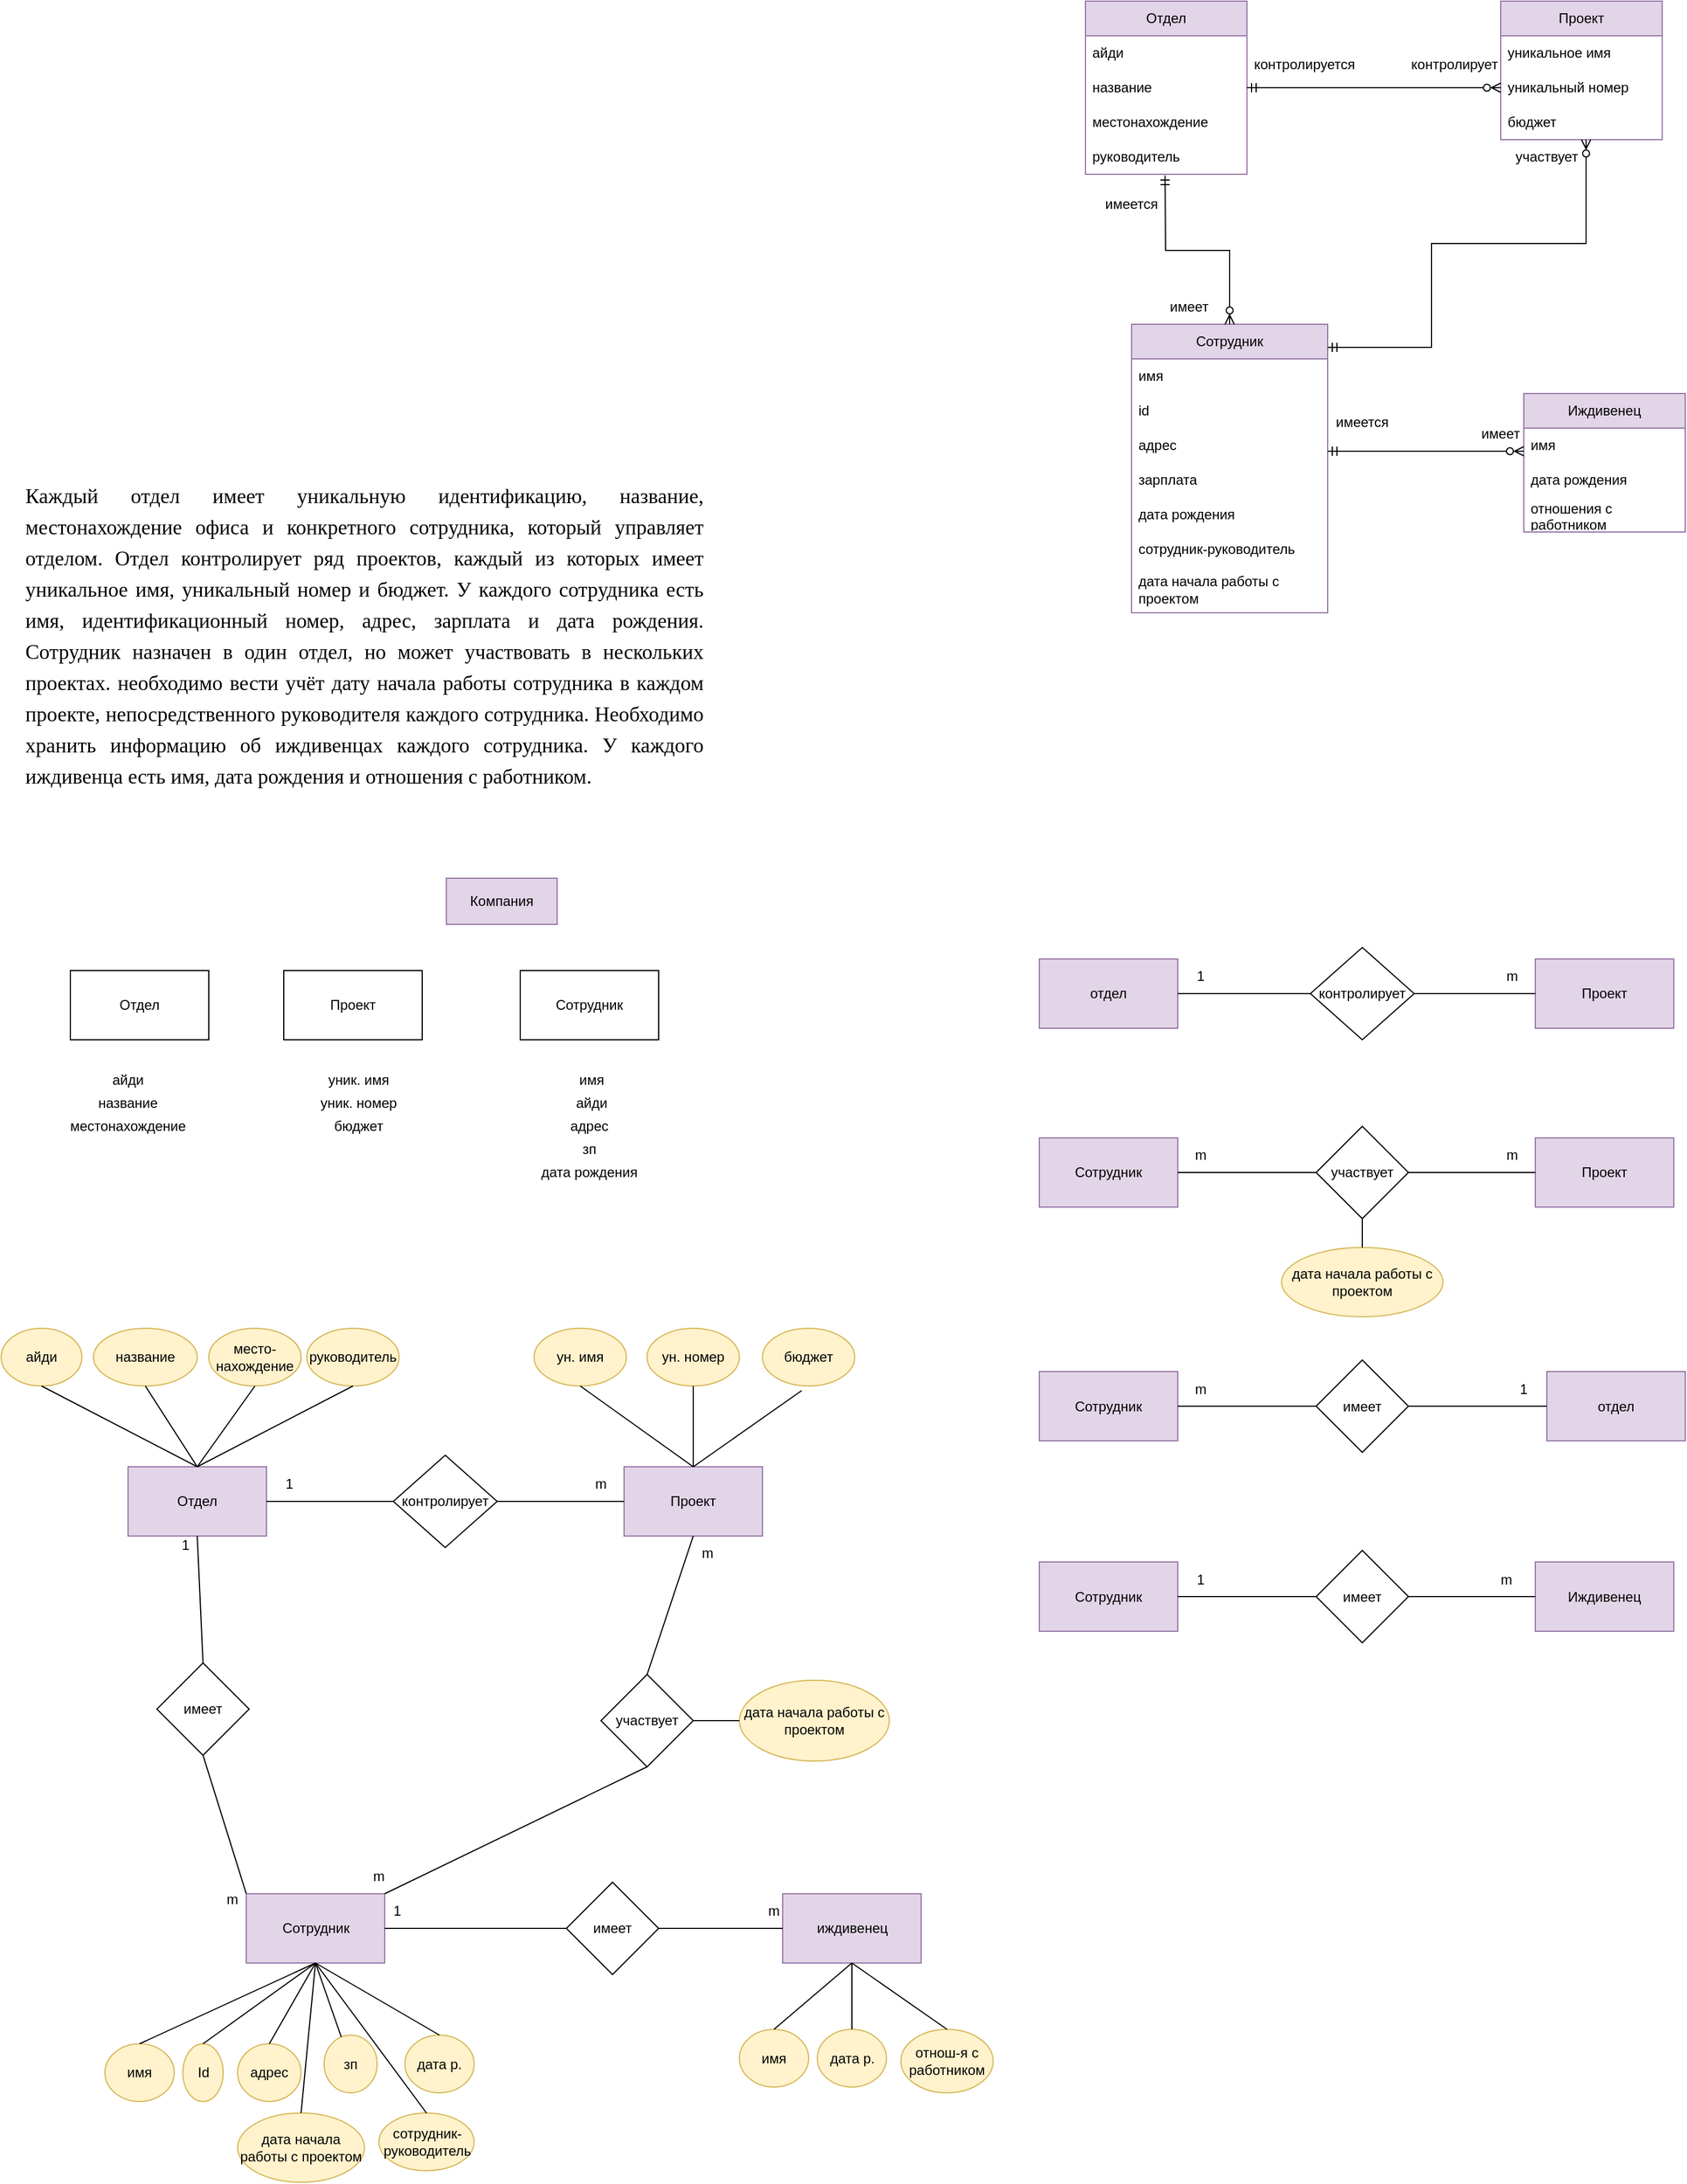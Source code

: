 <mxfile version="21.3.3" type="device">
  <diagram name="Страница 1" id="Y9AJWBZtpGtBQ1izn-uu">
    <mxGraphModel dx="1984" dy="1856" grid="1" gridSize="10" guides="1" tooltips="1" connect="1" arrows="1" fold="1" page="1" pageScale="1" pageWidth="827" pageHeight="1169" math="0" shadow="0">
      <root>
        <mxCell id="0" />
        <mxCell id="1" parent="0" />
        <mxCell id="OeJ3Y5abxEYUj80r9ZkN-1" value="Компания" style="text;html=1;strokeColor=#9673a6;fillColor=#e1d5e7;align=center;verticalAlign=middle;whiteSpace=wrap;rounded=0;" parent="1" vertex="1">
          <mxGeometry x="366" width="96" height="40" as="geometry" />
        </mxCell>
        <mxCell id="OeJ3Y5abxEYUj80r9ZkN-3" value="Отдел" style="rounded=0;whiteSpace=wrap;html=1;" parent="1" vertex="1">
          <mxGeometry x="40" y="80" width="120" height="60" as="geometry" />
        </mxCell>
        <mxCell id="OeJ3Y5abxEYUj80r9ZkN-4" value="Проект" style="rounded=0;whiteSpace=wrap;html=1;" parent="1" vertex="1">
          <mxGeometry x="225" y="80" width="120" height="60" as="geometry" />
        </mxCell>
        <mxCell id="OeJ3Y5abxEYUj80r9ZkN-5" value="Сотрудник" style="rounded=0;whiteSpace=wrap;html=1;" parent="1" vertex="1">
          <mxGeometry x="430" y="80" width="120" height="60" as="geometry" />
        </mxCell>
        <mxCell id="OeJ3Y5abxEYUj80r9ZkN-6" value="айди" style="text;html=1;strokeColor=none;fillColor=none;align=center;verticalAlign=middle;whiteSpace=wrap;rounded=0;" parent="1" vertex="1">
          <mxGeometry x="60" y="160" width="60" height="30" as="geometry" />
        </mxCell>
        <mxCell id="OeJ3Y5abxEYUj80r9ZkN-8" value="название" style="text;html=1;strokeColor=none;fillColor=none;align=center;verticalAlign=middle;whiteSpace=wrap;rounded=0;" parent="1" vertex="1">
          <mxGeometry x="60" y="180" width="60" height="30" as="geometry" />
        </mxCell>
        <mxCell id="OeJ3Y5abxEYUj80r9ZkN-9" value="местонахождение" style="text;html=1;strokeColor=none;fillColor=none;align=center;verticalAlign=middle;whiteSpace=wrap;rounded=0;" parent="1" vertex="1">
          <mxGeometry x="60" y="200" width="60" height="30" as="geometry" />
        </mxCell>
        <mxCell id="OeJ3Y5abxEYUj80r9ZkN-10" value="уник. имя" style="text;html=1;strokeColor=none;fillColor=none;align=center;verticalAlign=middle;whiteSpace=wrap;rounded=0;" parent="1" vertex="1">
          <mxGeometry x="260" y="160" width="60" height="30" as="geometry" />
        </mxCell>
        <mxCell id="OeJ3Y5abxEYUj80r9ZkN-11" value="уник. номер" style="text;html=1;strokeColor=none;fillColor=none;align=center;verticalAlign=middle;whiteSpace=wrap;rounded=0;" parent="1" vertex="1">
          <mxGeometry x="250" y="180" width="80" height="30" as="geometry" />
        </mxCell>
        <mxCell id="OeJ3Y5abxEYUj80r9ZkN-12" value="бюджет" style="text;html=1;strokeColor=none;fillColor=none;align=center;verticalAlign=middle;whiteSpace=wrap;rounded=0;" parent="1" vertex="1">
          <mxGeometry x="260" y="200" width="60" height="30" as="geometry" />
        </mxCell>
        <mxCell id="OeJ3Y5abxEYUj80r9ZkN-13" value="имя" style="text;html=1;strokeColor=none;fillColor=none;align=center;verticalAlign=middle;whiteSpace=wrap;rounded=0;" parent="1" vertex="1">
          <mxGeometry x="462" y="160" width="60" height="30" as="geometry" />
        </mxCell>
        <mxCell id="OeJ3Y5abxEYUj80r9ZkN-14" value="айди" style="text;html=1;strokeColor=none;fillColor=none;align=center;verticalAlign=middle;whiteSpace=wrap;rounded=0;" parent="1" vertex="1">
          <mxGeometry x="462" y="180" width="60" height="30" as="geometry" />
        </mxCell>
        <mxCell id="OeJ3Y5abxEYUj80r9ZkN-15" value="адрес" style="text;html=1;strokeColor=none;fillColor=none;align=center;verticalAlign=middle;whiteSpace=wrap;rounded=0;" parent="1" vertex="1">
          <mxGeometry x="460" y="200" width="60" height="30" as="geometry" />
        </mxCell>
        <mxCell id="OeJ3Y5abxEYUj80r9ZkN-16" value="зп" style="text;html=1;strokeColor=none;fillColor=none;align=center;verticalAlign=middle;whiteSpace=wrap;rounded=0;" parent="1" vertex="1">
          <mxGeometry x="460" y="220" width="60" height="30" as="geometry" />
        </mxCell>
        <mxCell id="OeJ3Y5abxEYUj80r9ZkN-17" value="дата рождения" style="text;html=1;strokeColor=none;fillColor=none;align=center;verticalAlign=middle;whiteSpace=wrap;rounded=0;" parent="1" vertex="1">
          <mxGeometry x="440" y="240" width="100" height="30" as="geometry" />
        </mxCell>
        <mxCell id="OeJ3Y5abxEYUj80r9ZkN-18" style="edgeStyle=orthogonalEdgeStyle;rounded=0;orthogonalLoop=1;jettySize=auto;html=1;exitX=0.5;exitY=1;exitDx=0;exitDy=0;" parent="1" source="OeJ3Y5abxEYUj80r9ZkN-14" target="OeJ3Y5abxEYUj80r9ZkN-14" edge="1">
          <mxGeometry relative="1" as="geometry" />
        </mxCell>
        <mxCell id="OeJ3Y5abxEYUj80r9ZkN-21" value="Отдел" style="rounded=0;whiteSpace=wrap;html=1;fillColor=#e1d5e7;strokeColor=#9673a6;" parent="1" vertex="1">
          <mxGeometry x="90" y="510" width="120" height="60" as="geometry" />
        </mxCell>
        <mxCell id="OeJ3Y5abxEYUj80r9ZkN-22" value="Проект" style="rounded=0;whiteSpace=wrap;html=1;fillColor=#e1d5e7;strokeColor=#9673a6;" parent="1" vertex="1">
          <mxGeometry x="520" y="510" width="120" height="60" as="geometry" />
        </mxCell>
        <mxCell id="OeJ3Y5abxEYUj80r9ZkN-23" value="Сотрудник" style="rounded=0;whiteSpace=wrap;html=1;fillColor=#e1d5e7;strokeColor=#9673a6;" parent="1" vertex="1">
          <mxGeometry x="192.5" y="880" width="120" height="60" as="geometry" />
        </mxCell>
        <mxCell id="OeJ3Y5abxEYUj80r9ZkN-24" value="айди" style="ellipse;whiteSpace=wrap;html=1;fillColor=#fff2cc;strokeColor=#d6b656;" parent="1" vertex="1">
          <mxGeometry x="-20" y="390" width="70" height="50" as="geometry" />
        </mxCell>
        <mxCell id="OeJ3Y5abxEYUj80r9ZkN-25" value="" style="endArrow=none;html=1;rounded=0;entryX=0.5;entryY=1;entryDx=0;entryDy=0;exitX=0.5;exitY=0;exitDx=0;exitDy=0;" parent="1" source="OeJ3Y5abxEYUj80r9ZkN-21" target="OeJ3Y5abxEYUj80r9ZkN-24" edge="1">
          <mxGeometry width="50" height="50" relative="1" as="geometry">
            <mxPoint x="100" y="490" as="sourcePoint" />
            <mxPoint x="60" y="440" as="targetPoint" />
            <Array as="points" />
          </mxGeometry>
        </mxCell>
        <mxCell id="OeJ3Y5abxEYUj80r9ZkN-26" value="название" style="ellipse;whiteSpace=wrap;html=1;fillColor=#fff2cc;strokeColor=#d6b656;" parent="1" vertex="1">
          <mxGeometry x="60" y="390" width="90" height="50" as="geometry" />
        </mxCell>
        <mxCell id="OeJ3Y5abxEYUj80r9ZkN-28" value="" style="endArrow=none;html=1;rounded=0;entryX=0.5;entryY=1;entryDx=0;entryDy=0;exitX=0.5;exitY=0;exitDx=0;exitDy=0;" parent="1" source="OeJ3Y5abxEYUj80r9ZkN-21" target="OeJ3Y5abxEYUj80r9ZkN-26" edge="1">
          <mxGeometry width="50" height="50" relative="1" as="geometry">
            <mxPoint x="150" y="490" as="sourcePoint" />
            <mxPoint x="200" y="440" as="targetPoint" />
          </mxGeometry>
        </mxCell>
        <mxCell id="OeJ3Y5abxEYUj80r9ZkN-29" value="место-&lt;br&gt;нахождение" style="ellipse;whiteSpace=wrap;html=1;fillColor=#fff2cc;strokeColor=#d6b656;" parent="1" vertex="1">
          <mxGeometry x="160" y="390" width="80" height="50" as="geometry" />
        </mxCell>
        <mxCell id="OeJ3Y5abxEYUj80r9ZkN-30" value="" style="endArrow=none;html=1;rounded=0;entryX=0.5;entryY=1;entryDx=0;entryDy=0;exitX=0.5;exitY=0;exitDx=0;exitDy=0;" parent="1" source="OeJ3Y5abxEYUj80r9ZkN-21" target="OeJ3Y5abxEYUj80r9ZkN-29" edge="1">
          <mxGeometry width="50" height="50" relative="1" as="geometry">
            <mxPoint x="190" y="480" as="sourcePoint" />
            <mxPoint x="230" y="460" as="targetPoint" />
          </mxGeometry>
        </mxCell>
        <mxCell id="OeJ3Y5abxEYUj80r9ZkN-32" value="ун. имя" style="ellipse;whiteSpace=wrap;html=1;fillColor=#fff2cc;strokeColor=#d6b656;" parent="1" vertex="1">
          <mxGeometry x="442" y="390" width="80" height="50" as="geometry" />
        </mxCell>
        <mxCell id="OeJ3Y5abxEYUj80r9ZkN-33" value="ун. номер" style="ellipse;whiteSpace=wrap;html=1;fillColor=#fff2cc;strokeColor=#d6b656;" parent="1" vertex="1">
          <mxGeometry x="540" y="390" width="80" height="50" as="geometry" />
        </mxCell>
        <mxCell id="OeJ3Y5abxEYUj80r9ZkN-34" value="бюджет" style="ellipse;whiteSpace=wrap;html=1;fillColor=#fff2cc;strokeColor=#d6b656;" parent="1" vertex="1">
          <mxGeometry x="640" y="390" width="80" height="50" as="geometry" />
        </mxCell>
        <mxCell id="OeJ3Y5abxEYUj80r9ZkN-35" value="" style="endArrow=none;html=1;rounded=0;entryX=0.425;entryY=1.08;entryDx=0;entryDy=0;entryPerimeter=0;exitX=0.5;exitY=0;exitDx=0;exitDy=0;" parent="1" source="OeJ3Y5abxEYUj80r9ZkN-22" target="OeJ3Y5abxEYUj80r9ZkN-34" edge="1">
          <mxGeometry width="50" height="50" relative="1" as="geometry">
            <mxPoint x="610" y="510" as="sourcePoint" />
            <mxPoint x="660" y="460" as="targetPoint" />
          </mxGeometry>
        </mxCell>
        <mxCell id="OeJ3Y5abxEYUj80r9ZkN-36" value="" style="endArrow=none;html=1;rounded=0;exitX=0.5;exitY=0;exitDx=0;exitDy=0;entryX=0.5;entryY=1;entryDx=0;entryDy=0;" parent="1" source="OeJ3Y5abxEYUj80r9ZkN-22" target="OeJ3Y5abxEYUj80r9ZkN-33" edge="1">
          <mxGeometry width="50" height="50" relative="1" as="geometry">
            <mxPoint x="440" y="500" as="sourcePoint" />
            <mxPoint x="490" y="450" as="targetPoint" />
          </mxGeometry>
        </mxCell>
        <mxCell id="OeJ3Y5abxEYUj80r9ZkN-37" value="" style="endArrow=none;html=1;rounded=0;exitX=0.5;exitY=0;exitDx=0;exitDy=0;entryX=0.5;entryY=1;entryDx=0;entryDy=0;" parent="1" source="OeJ3Y5abxEYUj80r9ZkN-22" target="OeJ3Y5abxEYUj80r9ZkN-32" edge="1">
          <mxGeometry width="50" height="50" relative="1" as="geometry">
            <mxPoint x="440" y="500" as="sourcePoint" />
            <mxPoint x="490" y="450" as="targetPoint" />
          </mxGeometry>
        </mxCell>
        <mxCell id="OeJ3Y5abxEYUj80r9ZkN-38" value="имя" style="ellipse;whiteSpace=wrap;html=1;fillColor=#fff2cc;strokeColor=#d6b656;" parent="1" vertex="1">
          <mxGeometry x="70" y="1010" width="60" height="50" as="geometry" />
        </mxCell>
        <mxCell id="OeJ3Y5abxEYUj80r9ZkN-39" value="Id" style="ellipse;whiteSpace=wrap;html=1;fillColor=#fff2cc;strokeColor=#d6b656;" parent="1" vertex="1">
          <mxGeometry x="137.5" y="1010" width="35" height="50" as="geometry" />
        </mxCell>
        <mxCell id="OeJ3Y5abxEYUj80r9ZkN-40" value="зп" style="ellipse;whiteSpace=wrap;html=1;fillColor=#fff2cc;strokeColor=#d6b656;" parent="1" vertex="1">
          <mxGeometry x="260" y="1002.5" width="46" height="50" as="geometry" />
        </mxCell>
        <mxCell id="OeJ3Y5abxEYUj80r9ZkN-41" value="адрес" style="ellipse;whiteSpace=wrap;html=1;fillColor=#fff2cc;strokeColor=#d6b656;" parent="1" vertex="1">
          <mxGeometry x="185" y="1010" width="55" height="50" as="geometry" />
        </mxCell>
        <mxCell id="OeJ3Y5abxEYUj80r9ZkN-42" value="дата р." style="ellipse;whiteSpace=wrap;html=1;fillColor=#fff2cc;strokeColor=#d6b656;" parent="1" vertex="1">
          <mxGeometry x="330" y="1002.5" width="60" height="50" as="geometry" />
        </mxCell>
        <mxCell id="OeJ3Y5abxEYUj80r9ZkN-45" value="" style="endArrow=none;html=1;rounded=0;entryX=0.5;entryY=1;entryDx=0;entryDy=0;exitX=0.5;exitY=0;exitDx=0;exitDy=0;" parent="1" source="OeJ3Y5abxEYUj80r9ZkN-39" target="OeJ3Y5abxEYUj80r9ZkN-23" edge="1">
          <mxGeometry width="50" height="50" relative="1" as="geometry">
            <mxPoint x="185" y="979.289" as="sourcePoint" />
            <mxPoint x="227.5" y="940" as="targetPoint" />
          </mxGeometry>
        </mxCell>
        <mxCell id="OeJ3Y5abxEYUj80r9ZkN-46" value="" style="endArrow=none;html=1;rounded=0;exitX=0.5;exitY=0;exitDx=0;exitDy=0;entryX=0.5;entryY=1;entryDx=0;entryDy=0;" parent="1" source="OeJ3Y5abxEYUj80r9ZkN-38" target="OeJ3Y5abxEYUj80r9ZkN-23" edge="1">
          <mxGeometry width="50" height="50" relative="1" as="geometry">
            <mxPoint x="120" y="1000" as="sourcePoint" />
            <mxPoint x="200" y="940" as="targetPoint" />
          </mxGeometry>
        </mxCell>
        <mxCell id="OeJ3Y5abxEYUj80r9ZkN-48" value="" style="endArrow=none;html=1;rounded=0;entryX=0.5;entryY=1;entryDx=0;entryDy=0;" parent="1" source="OeJ3Y5abxEYUj80r9ZkN-40" target="OeJ3Y5abxEYUj80r9ZkN-23" edge="1">
          <mxGeometry width="50" height="50" relative="1" as="geometry">
            <mxPoint x="318" y="979.289" as="sourcePoint" />
            <mxPoint x="257.5" y="940" as="targetPoint" />
          </mxGeometry>
        </mxCell>
        <mxCell id="OeJ3Y5abxEYUj80r9ZkN-49" value="" style="endArrow=none;html=1;rounded=0;entryX=0.5;entryY=0;entryDx=0;entryDy=0;exitX=0.5;exitY=1;exitDx=0;exitDy=0;" parent="1" source="OeJ3Y5abxEYUj80r9ZkN-23" target="OeJ3Y5abxEYUj80r9ZkN-42" edge="1">
          <mxGeometry width="50" height="50" relative="1" as="geometry">
            <mxPoint x="287.5" y="940" as="sourcePoint" />
            <mxPoint x="275" y="780" as="targetPoint" />
          </mxGeometry>
        </mxCell>
        <mxCell id="OeJ3Y5abxEYUj80r9ZkN-50" value="имеет" style="rhombus;whiteSpace=wrap;html=1;" parent="1" vertex="1">
          <mxGeometry x="115" y="680" width="80" height="80" as="geometry" />
        </mxCell>
        <mxCell id="OeJ3Y5abxEYUj80r9ZkN-51" value="" style="endArrow=none;html=1;rounded=0;exitX=0;exitY=0;exitDx=0;exitDy=0;entryX=0.5;entryY=1;entryDx=0;entryDy=0;" parent="1" source="OeJ3Y5abxEYUj80r9ZkN-23" target="OeJ3Y5abxEYUj80r9ZkN-50" edge="1">
          <mxGeometry width="50" height="50" relative="1" as="geometry">
            <mxPoint x="330" y="740" as="sourcePoint" />
            <mxPoint x="380" y="690" as="targetPoint" />
          </mxGeometry>
        </mxCell>
        <mxCell id="OeJ3Y5abxEYUj80r9ZkN-52" value="" style="endArrow=none;html=1;rounded=0;exitX=0.5;exitY=0;exitDx=0;exitDy=0;entryX=0.5;entryY=1;entryDx=0;entryDy=0;" parent="1" source="OeJ3Y5abxEYUj80r9ZkN-50" target="OeJ3Y5abxEYUj80r9ZkN-21" edge="1">
          <mxGeometry width="50" height="50" relative="1" as="geometry">
            <mxPoint x="330" y="740" as="sourcePoint" />
            <mxPoint x="380" y="690" as="targetPoint" />
          </mxGeometry>
        </mxCell>
        <mxCell id="OeJ3Y5abxEYUj80r9ZkN-53" value="контролирует" style="rhombus;whiteSpace=wrap;html=1;" parent="1" vertex="1">
          <mxGeometry x="320" y="500" width="90" height="80" as="geometry" />
        </mxCell>
        <mxCell id="OeJ3Y5abxEYUj80r9ZkN-54" value="" style="endArrow=none;html=1;rounded=0;exitX=1;exitY=0.5;exitDx=0;exitDy=0;" parent="1" source="OeJ3Y5abxEYUj80r9ZkN-21" target="OeJ3Y5abxEYUj80r9ZkN-53" edge="1">
          <mxGeometry width="50" height="50" relative="1" as="geometry">
            <mxPoint x="210" y="580" as="sourcePoint" />
            <mxPoint x="260" y="530" as="targetPoint" />
          </mxGeometry>
        </mxCell>
        <mxCell id="OeJ3Y5abxEYUj80r9ZkN-55" value="" style="endArrow=none;html=1;rounded=0;exitX=1;exitY=0.5;exitDx=0;exitDy=0;entryX=0;entryY=0.5;entryDx=0;entryDy=0;" parent="1" source="OeJ3Y5abxEYUj80r9ZkN-53" target="OeJ3Y5abxEYUj80r9ZkN-22" edge="1">
          <mxGeometry width="50" height="50" relative="1" as="geometry">
            <mxPoint x="440" y="580" as="sourcePoint" />
            <mxPoint x="490" y="530" as="targetPoint" />
          </mxGeometry>
        </mxCell>
        <mxCell id="OeJ3Y5abxEYUj80r9ZkN-56" value="участвует" style="rhombus;whiteSpace=wrap;html=1;" parent="1" vertex="1">
          <mxGeometry x="500" y="690" width="80" height="80" as="geometry" />
        </mxCell>
        <mxCell id="OeJ3Y5abxEYUj80r9ZkN-58" value="" style="endArrow=none;html=1;rounded=0;exitX=1;exitY=0;exitDx=0;exitDy=0;entryX=0.5;entryY=1;entryDx=0;entryDy=0;" parent="1" source="OeJ3Y5abxEYUj80r9ZkN-23" target="OeJ3Y5abxEYUj80r9ZkN-56" edge="1">
          <mxGeometry width="50" height="50" relative="1" as="geometry">
            <mxPoint x="440" y="790" as="sourcePoint" />
            <mxPoint x="470" y="740" as="targetPoint" />
          </mxGeometry>
        </mxCell>
        <mxCell id="OeJ3Y5abxEYUj80r9ZkN-59" value="" style="endArrow=none;html=1;rounded=0;exitX=0.5;exitY=0;exitDx=0;exitDy=0;entryX=0.5;entryY=1;entryDx=0;entryDy=0;" parent="1" source="OeJ3Y5abxEYUj80r9ZkN-56" target="OeJ3Y5abxEYUj80r9ZkN-22" edge="1">
          <mxGeometry width="50" height="50" relative="1" as="geometry">
            <mxPoint x="580" y="640" as="sourcePoint" />
            <mxPoint x="630" y="590" as="targetPoint" />
          </mxGeometry>
        </mxCell>
        <mxCell id="OeJ3Y5abxEYUj80r9ZkN-60" value="m" style="text;html=1;strokeColor=none;fillColor=none;align=center;verticalAlign=middle;whiteSpace=wrap;rounded=0;" parent="1" vertex="1">
          <mxGeometry x="167.5" y="870" width="25" height="30" as="geometry" />
        </mxCell>
        <mxCell id="OeJ3Y5abxEYUj80r9ZkN-61" value="1" style="text;html=1;strokeColor=none;fillColor=none;align=center;verticalAlign=middle;whiteSpace=wrap;rounded=0;" parent="1" vertex="1">
          <mxGeometry x="130" y="562.5" width="20" height="30" as="geometry" />
        </mxCell>
        <mxCell id="OeJ3Y5abxEYUj80r9ZkN-63" value="m" style="text;html=1;strokeColor=none;fillColor=none;align=center;verticalAlign=middle;whiteSpace=wrap;rounded=0;" parent="1" vertex="1">
          <mxGeometry x="295" y="850" width="25" height="30" as="geometry" />
        </mxCell>
        <mxCell id="OeJ3Y5abxEYUj80r9ZkN-64" value="m" style="text;html=1;strokeColor=none;fillColor=none;align=center;verticalAlign=middle;whiteSpace=wrap;rounded=0;" parent="1" vertex="1">
          <mxGeometry x="580" y="570" width="25" height="30" as="geometry" />
        </mxCell>
        <mxCell id="OeJ3Y5abxEYUj80r9ZkN-65" value="1" style="text;html=1;strokeColor=none;fillColor=none;align=center;verticalAlign=middle;whiteSpace=wrap;rounded=0;" parent="1" vertex="1">
          <mxGeometry x="220" y="510" width="20" height="30" as="geometry" />
        </mxCell>
        <mxCell id="OeJ3Y5abxEYUj80r9ZkN-66" value="m" style="text;html=1;strokeColor=none;fillColor=none;align=center;verticalAlign=middle;whiteSpace=wrap;rounded=0;" parent="1" vertex="1">
          <mxGeometry x="490" y="510" width="20" height="30" as="geometry" />
        </mxCell>
        <mxCell id="LPmaeiVn4D55UDJ0gFhO-1" value="&lt;p style=&quot;margin-bottom:0,0000pt;text-indent:28,3500pt;text-align:justify;&lt;br/&gt;text-justify:inter-ideograph;line-height:150%;&quot; align=&quot;justify&quot; class=&quot;MsoNormal&quot;&gt;&lt;font style=&quot;font-size: 18px;&quot;&gt;&lt;span style=&quot;font-family: &amp;quot;Times New Roman&amp;quot;; line-height: 150%;&quot;&gt;&lt;font style=&quot;&quot; face=&quot;Times New Roman&quot;&gt;Каждый отдел имеет уникальную идентификацию, название, местонахождение офиса и конкретного сотрудника, который управляет отделом. Отдел контролирует ряд проектов, каждый из которых имеет уникальное имя, уникальный номер и бюджет. У каждого сотрудника есть имя, идентификационный номер, адрес, зарплата и дата рождения. Сотрудник назначен в один отдел, но может участвовать в нескольких проектах. необходимо вести учёт дату начала работы сотрудника в каждом проекте, непосредственного руководителя каждого сотрудника. Необходимо хранить информацию об иждивенцах каждого сотрудника. У каждого иждивенца есть имя, дата рождения и отношения с работником.&lt;/font&gt;&lt;/span&gt;&lt;span style=&quot;font-family: &amp;quot;Times New Roman&amp;quot;; line-height: 150%;&quot;&gt;&amp;nbsp;&amp;nbsp;&lt;/span&gt;&lt;/font&gt;&lt;span style=&quot;mso-spacerun:&#39;yes&#39;;font-family:&#39;Times New Roman&#39;;line-height:150%;&lt;br/&gt;font-size:14,0000pt;&quot;&gt;&lt;/span&gt;&lt;/p&gt;" style="text;html=1;strokeColor=none;fillColor=none;align=center;verticalAlign=middle;whiteSpace=wrap;rounded=0;" parent="1" vertex="1">
          <mxGeometry y="-350" width="590" height="280" as="geometry" />
        </mxCell>
        <mxCell id="LPmaeiVn4D55UDJ0gFhO-2" value="отдел" style="rounded=0;whiteSpace=wrap;html=1;fillColor=#e1d5e7;strokeColor=#9673a6;" parent="1" vertex="1">
          <mxGeometry x="880" y="70" width="120" height="60" as="geometry" />
        </mxCell>
        <mxCell id="LPmaeiVn4D55UDJ0gFhO-3" value="Проект" style="rounded=0;whiteSpace=wrap;html=1;fillColor=#e1d5e7;strokeColor=#9673a6;" parent="1" vertex="1">
          <mxGeometry x="1310" y="70" width="120" height="60" as="geometry" />
        </mxCell>
        <mxCell id="LPmaeiVn4D55UDJ0gFhO-4" value="контролирует" style="rhombus;whiteSpace=wrap;html=1;" parent="1" vertex="1">
          <mxGeometry x="1115" y="60" width="90" height="80" as="geometry" />
        </mxCell>
        <mxCell id="LPmaeiVn4D55UDJ0gFhO-7" value="" style="endArrow=none;html=1;rounded=0;exitX=1;exitY=0.5;exitDx=0;exitDy=0;entryX=0;entryY=0.5;entryDx=0;entryDy=0;" parent="1" source="LPmaeiVn4D55UDJ0gFhO-2" target="LPmaeiVn4D55UDJ0gFhO-4" edge="1">
          <mxGeometry width="50" height="50" relative="1" as="geometry">
            <mxPoint x="1000" y="150" as="sourcePoint" />
            <mxPoint x="1050" y="100" as="targetPoint" />
            <Array as="points" />
          </mxGeometry>
        </mxCell>
        <mxCell id="LPmaeiVn4D55UDJ0gFhO-8" value="" style="endArrow=none;html=1;rounded=0;entryX=0;entryY=0.5;entryDx=0;entryDy=0;exitX=1;exitY=0.5;exitDx=0;exitDy=0;" parent="1" source="LPmaeiVn4D55UDJ0gFhO-4" target="LPmaeiVn4D55UDJ0gFhO-3" edge="1">
          <mxGeometry width="50" height="50" relative="1" as="geometry">
            <mxPoint x="1200" y="100" as="sourcePoint" />
            <mxPoint x="1250" y="50" as="targetPoint" />
          </mxGeometry>
        </mxCell>
        <mxCell id="LPmaeiVn4D55UDJ0gFhO-9" value="1" style="text;html=1;strokeColor=none;fillColor=none;align=center;verticalAlign=middle;whiteSpace=wrap;rounded=0;" parent="1" vertex="1">
          <mxGeometry x="1000" y="70" width="40" height="30" as="geometry" />
        </mxCell>
        <mxCell id="LPmaeiVn4D55UDJ0gFhO-10" value="m" style="text;html=1;strokeColor=none;fillColor=none;align=center;verticalAlign=middle;whiteSpace=wrap;rounded=0;" parent="1" vertex="1">
          <mxGeometry x="1280" y="70" width="20" height="30" as="geometry" />
        </mxCell>
        <mxCell id="LPmaeiVn4D55UDJ0gFhO-11" value="Проект" style="rounded=0;whiteSpace=wrap;html=1;fillColor=#e1d5e7;strokeColor=#9673a6;" parent="1" vertex="1">
          <mxGeometry x="1310" y="225" width="120" height="60" as="geometry" />
        </mxCell>
        <mxCell id="LPmaeiVn4D55UDJ0gFhO-12" value="Сотрудник" style="rounded=0;whiteSpace=wrap;html=1;fillColor=#e1d5e7;strokeColor=#9673a6;" parent="1" vertex="1">
          <mxGeometry x="880" y="225" width="120" height="60" as="geometry" />
        </mxCell>
        <mxCell id="LPmaeiVn4D55UDJ0gFhO-14" value="участвует" style="rhombus;whiteSpace=wrap;html=1;" parent="1" vertex="1">
          <mxGeometry x="1120" y="215" width="80" height="80" as="geometry" />
        </mxCell>
        <mxCell id="LPmaeiVn4D55UDJ0gFhO-15" value="" style="endArrow=none;html=1;rounded=0;exitX=1;exitY=0.5;exitDx=0;exitDy=0;entryX=0;entryY=0.5;entryDx=0;entryDy=0;" parent="1" source="LPmaeiVn4D55UDJ0gFhO-12" target="LPmaeiVn4D55UDJ0gFhO-14" edge="1">
          <mxGeometry width="50" height="50" relative="1" as="geometry">
            <mxPoint x="1010" y="250" as="sourcePoint" />
            <mxPoint x="1060" y="200" as="targetPoint" />
          </mxGeometry>
        </mxCell>
        <mxCell id="LPmaeiVn4D55UDJ0gFhO-16" value="" style="endArrow=none;html=1;rounded=0;exitX=1;exitY=0.5;exitDx=0;exitDy=0;entryX=0;entryY=0.5;entryDx=0;entryDy=0;" parent="1" source="LPmaeiVn4D55UDJ0gFhO-14" target="LPmaeiVn4D55UDJ0gFhO-11" edge="1">
          <mxGeometry width="50" height="50" relative="1" as="geometry">
            <mxPoint x="1260" y="300" as="sourcePoint" />
            <mxPoint x="1310" y="250" as="targetPoint" />
          </mxGeometry>
        </mxCell>
        <mxCell id="LPmaeiVn4D55UDJ0gFhO-17" value="m" style="text;html=1;strokeColor=none;fillColor=none;align=center;verticalAlign=middle;whiteSpace=wrap;rounded=0;" parent="1" vertex="1">
          <mxGeometry x="1000" y="225" width="40" height="30" as="geometry" />
        </mxCell>
        <mxCell id="LPmaeiVn4D55UDJ0gFhO-19" value="m" style="text;html=1;strokeColor=none;fillColor=none;align=center;verticalAlign=middle;whiteSpace=wrap;rounded=0;" parent="1" vertex="1">
          <mxGeometry x="1280" y="225" width="20" height="30" as="geometry" />
        </mxCell>
        <mxCell id="LPmaeiVn4D55UDJ0gFhO-21" value="Иждивенец" style="rounded=0;whiteSpace=wrap;html=1;fillColor=#e1d5e7;strokeColor=#9673a6;" parent="1" vertex="1">
          <mxGeometry x="1310" y="592.5" width="120" height="60" as="geometry" />
        </mxCell>
        <mxCell id="LPmaeiVn4D55UDJ0gFhO-22" value="Сотрудник" style="rounded=0;whiteSpace=wrap;html=1;fillColor=#e1d5e7;strokeColor=#9673a6;" parent="1" vertex="1">
          <mxGeometry x="880" y="427.5" width="120" height="60" as="geometry" />
        </mxCell>
        <mxCell id="LPmaeiVn4D55UDJ0gFhO-23" value="отдел" style="rounded=0;whiteSpace=wrap;html=1;fillColor=#e1d5e7;strokeColor=#9673a6;" parent="1" vertex="1">
          <mxGeometry x="1320" y="427.5" width="120" height="60" as="geometry" />
        </mxCell>
        <mxCell id="LPmaeiVn4D55UDJ0gFhO-24" value="имеет" style="rhombus;whiteSpace=wrap;html=1;" parent="1" vertex="1">
          <mxGeometry x="1120" y="417.5" width="80" height="80" as="geometry" />
        </mxCell>
        <mxCell id="LPmaeiVn4D55UDJ0gFhO-25" value="" style="endArrow=none;html=1;rounded=0;entryX=0;entryY=0.5;entryDx=0;entryDy=0;exitX=1;exitY=0.5;exitDx=0;exitDy=0;" parent="1" source="LPmaeiVn4D55UDJ0gFhO-22" target="LPmaeiVn4D55UDJ0gFhO-24" edge="1">
          <mxGeometry width="50" height="50" relative="1" as="geometry">
            <mxPoint x="1030" y="497.5" as="sourcePoint" />
            <mxPoint x="1080" y="447.5" as="targetPoint" />
          </mxGeometry>
        </mxCell>
        <mxCell id="LPmaeiVn4D55UDJ0gFhO-26" value="" style="endArrow=none;html=1;rounded=0;exitX=1;exitY=0.5;exitDx=0;exitDy=0;entryX=0;entryY=0.5;entryDx=0;entryDy=0;" parent="1" source="LPmaeiVn4D55UDJ0gFhO-24" target="LPmaeiVn4D55UDJ0gFhO-23" edge="1">
          <mxGeometry width="50" height="50" relative="1" as="geometry">
            <mxPoint x="1210" y="467.5" as="sourcePoint" />
            <mxPoint x="1260" y="417.5" as="targetPoint" />
          </mxGeometry>
        </mxCell>
        <mxCell id="LPmaeiVn4D55UDJ0gFhO-27" value="m" style="text;html=1;strokeColor=none;fillColor=none;align=center;verticalAlign=middle;whiteSpace=wrap;rounded=0;" parent="1" vertex="1">
          <mxGeometry x="1000" y="427.5" width="40" height="30" as="geometry" />
        </mxCell>
        <mxCell id="LPmaeiVn4D55UDJ0gFhO-28" value="1" style="text;html=1;strokeColor=none;fillColor=none;align=center;verticalAlign=middle;whiteSpace=wrap;rounded=0;" parent="1" vertex="1">
          <mxGeometry x="1280" y="427.5" width="40" height="30" as="geometry" />
        </mxCell>
        <mxCell id="LPmaeiVn4D55UDJ0gFhO-30" value="Сотрудник" style="rounded=0;whiteSpace=wrap;html=1;fillColor=#e1d5e7;strokeColor=#9673a6;" parent="1" vertex="1">
          <mxGeometry x="880" y="592.5" width="120" height="60" as="geometry" />
        </mxCell>
        <mxCell id="LPmaeiVn4D55UDJ0gFhO-31" value="имеет" style="rhombus;whiteSpace=wrap;html=1;" parent="1" vertex="1">
          <mxGeometry x="1120" y="582.5" width="80" height="80" as="geometry" />
        </mxCell>
        <mxCell id="LPmaeiVn4D55UDJ0gFhO-32" value="дата начала работы с проектом" style="ellipse;whiteSpace=wrap;html=1;fillColor=#fff2cc;strokeColor=#d6b656;" parent="1" vertex="1">
          <mxGeometry x="1090" y="320" width="140" height="60" as="geometry" />
        </mxCell>
        <mxCell id="LPmaeiVn4D55UDJ0gFhO-33" value="" style="endArrow=none;html=1;rounded=0;entryX=0.5;entryY=1;entryDx=0;entryDy=0;exitX=0.5;exitY=0;exitDx=0;exitDy=0;" parent="1" source="LPmaeiVn4D55UDJ0gFhO-32" target="LPmaeiVn4D55UDJ0gFhO-14" edge="1">
          <mxGeometry width="50" height="50" relative="1" as="geometry">
            <mxPoint x="1310" y="330" as="sourcePoint" />
            <mxPoint x="1360" y="280" as="targetPoint" />
          </mxGeometry>
        </mxCell>
        <mxCell id="LPmaeiVn4D55UDJ0gFhO-34" value="" style="endArrow=none;html=1;rounded=0;entryX=1;entryY=0.5;entryDx=0;entryDy=0;exitX=0;exitY=0.5;exitDx=0;exitDy=0;" parent="1" source="LPmaeiVn4D55UDJ0gFhO-31" target="LPmaeiVn4D55UDJ0gFhO-30" edge="1">
          <mxGeometry width="50" height="50" relative="1" as="geometry">
            <mxPoint x="1190" y="462.5" as="sourcePoint" />
            <mxPoint x="1240" y="412.5" as="targetPoint" />
          </mxGeometry>
        </mxCell>
        <mxCell id="LPmaeiVn4D55UDJ0gFhO-35" value="" style="endArrow=none;html=1;rounded=0;exitX=1;exitY=0.5;exitDx=0;exitDy=0;entryX=0;entryY=0.5;entryDx=0;entryDy=0;" parent="1" source="LPmaeiVn4D55UDJ0gFhO-31" target="LPmaeiVn4D55UDJ0gFhO-21" edge="1">
          <mxGeometry width="50" height="50" relative="1" as="geometry">
            <mxPoint x="1220" y="632.5" as="sourcePoint" />
            <mxPoint x="1270" y="582.5" as="targetPoint" />
          </mxGeometry>
        </mxCell>
        <mxCell id="LPmaeiVn4D55UDJ0gFhO-37" value="m" style="text;html=1;strokeColor=none;fillColor=none;align=center;verticalAlign=middle;whiteSpace=wrap;rounded=0;" parent="1" vertex="1">
          <mxGeometry x="1270" y="592.5" width="30" height="30" as="geometry" />
        </mxCell>
        <mxCell id="LPmaeiVn4D55UDJ0gFhO-42" value="1" style="text;html=1;strokeColor=none;fillColor=none;align=center;verticalAlign=middle;whiteSpace=wrap;rounded=0;" parent="1" vertex="1">
          <mxGeometry x="1000" y="592.5" width="40" height="30" as="geometry" />
        </mxCell>
        <mxCell id="LPmaeiVn4D55UDJ0gFhO-45" value="иждивенец" style="rounded=0;whiteSpace=wrap;html=1;fillColor=#e1d5e7;strokeColor=#9673a6;" parent="1" vertex="1">
          <mxGeometry x="657.5" y="880" width="120" height="60" as="geometry" />
        </mxCell>
        <mxCell id="LPmaeiVn4D55UDJ0gFhO-46" value="имя" style="ellipse;whiteSpace=wrap;html=1;fillColor=#fff2cc;strokeColor=#d6b656;" parent="1" vertex="1">
          <mxGeometry x="620" y="997.5" width="60" height="50" as="geometry" />
        </mxCell>
        <mxCell id="LPmaeiVn4D55UDJ0gFhO-47" value="дата р." style="ellipse;whiteSpace=wrap;html=1;fillColor=#fff2cc;strokeColor=#d6b656;" parent="1" vertex="1">
          <mxGeometry x="687.5" y="997.5" width="60" height="50" as="geometry" />
        </mxCell>
        <mxCell id="LPmaeiVn4D55UDJ0gFhO-50" value="отнош-я с&lt;br&gt;работником" style="ellipse;whiteSpace=wrap;html=1;fillColor=#fff2cc;strokeColor=#d6b656;" parent="1" vertex="1">
          <mxGeometry x="760" y="997.5" width="80" height="55" as="geometry" />
        </mxCell>
        <mxCell id="LPmaeiVn4D55UDJ0gFhO-51" value="" style="endArrow=none;html=1;rounded=0;exitX=0.5;exitY=0;exitDx=0;exitDy=0;entryX=0.5;entryY=1;entryDx=0;entryDy=0;" parent="1" source="LPmaeiVn4D55UDJ0gFhO-46" target="LPmaeiVn4D55UDJ0gFhO-45" edge="1">
          <mxGeometry width="50" height="50" relative="1" as="geometry">
            <mxPoint x="610" y="997.5" as="sourcePoint" />
            <mxPoint x="660" y="947.5" as="targetPoint" />
          </mxGeometry>
        </mxCell>
        <mxCell id="LPmaeiVn4D55UDJ0gFhO-52" value="" style="endArrow=none;html=1;rounded=0;entryX=0.5;entryY=1;entryDx=0;entryDy=0;exitX=0.5;exitY=0;exitDx=0;exitDy=0;" parent="1" source="LPmaeiVn4D55UDJ0gFhO-47" target="LPmaeiVn4D55UDJ0gFhO-45" edge="1">
          <mxGeometry width="50" height="50" relative="1" as="geometry">
            <mxPoint x="580" y="837.5" as="sourcePoint" />
            <mxPoint x="630" y="787.5" as="targetPoint" />
          </mxGeometry>
        </mxCell>
        <mxCell id="LPmaeiVn4D55UDJ0gFhO-53" value="" style="endArrow=none;html=1;rounded=0;exitX=0.5;exitY=1;exitDx=0;exitDy=0;entryX=0.5;entryY=0;entryDx=0;entryDy=0;" parent="1" source="LPmaeiVn4D55UDJ0gFhO-45" target="LPmaeiVn4D55UDJ0gFhO-50" edge="1">
          <mxGeometry width="50" height="50" relative="1" as="geometry">
            <mxPoint x="740" y="987.5" as="sourcePoint" />
            <mxPoint x="790" y="937.5" as="targetPoint" />
          </mxGeometry>
        </mxCell>
        <mxCell id="LPmaeiVn4D55UDJ0gFhO-54" value="имеет" style="rhombus;whiteSpace=wrap;html=1;" parent="1" vertex="1">
          <mxGeometry x="470" y="870" width="80" height="80" as="geometry" />
        </mxCell>
        <mxCell id="LPmaeiVn4D55UDJ0gFhO-55" value="" style="endArrow=none;html=1;rounded=0;exitX=1;exitY=0.5;exitDx=0;exitDy=0;entryX=0;entryY=0.5;entryDx=0;entryDy=0;" parent="1" source="OeJ3Y5abxEYUj80r9ZkN-23" target="LPmaeiVn4D55UDJ0gFhO-54" edge="1">
          <mxGeometry width="50" height="50" relative="1" as="geometry">
            <mxPoint x="360" y="930" as="sourcePoint" />
            <mxPoint x="410" y="880" as="targetPoint" />
          </mxGeometry>
        </mxCell>
        <mxCell id="LPmaeiVn4D55UDJ0gFhO-56" value="" style="endArrow=none;html=1;rounded=0;exitX=1;exitY=0.5;exitDx=0;exitDy=0;entryX=0;entryY=0.5;entryDx=0;entryDy=0;" parent="1" source="LPmaeiVn4D55UDJ0gFhO-54" target="LPmaeiVn4D55UDJ0gFhO-45" edge="1">
          <mxGeometry width="50" height="50" relative="1" as="geometry">
            <mxPoint x="540" y="910" as="sourcePoint" />
            <mxPoint x="590" y="860" as="targetPoint" />
          </mxGeometry>
        </mxCell>
        <mxCell id="LPmaeiVn4D55UDJ0gFhO-57" value="1" style="text;html=1;strokeColor=none;fillColor=none;align=center;verticalAlign=middle;whiteSpace=wrap;rounded=0;" parent="1" vertex="1">
          <mxGeometry x="311" y="880" width="25" height="30" as="geometry" />
        </mxCell>
        <mxCell id="LPmaeiVn4D55UDJ0gFhO-58" value="m" style="text;html=1;strokeColor=none;fillColor=none;align=center;verticalAlign=middle;whiteSpace=wrap;rounded=0;" parent="1" vertex="1">
          <mxGeometry x="640" y="880" width="20" height="30" as="geometry" />
        </mxCell>
        <mxCell id="LPmaeiVn4D55UDJ0gFhO-60" value="дата начала работы с проектом" style="ellipse;whiteSpace=wrap;html=1;fillColor=#fff2cc;strokeColor=#d6b656;" parent="1" vertex="1">
          <mxGeometry x="620" y="695" width="130" height="70" as="geometry" />
        </mxCell>
        <mxCell id="LPmaeiVn4D55UDJ0gFhO-61" value="" style="endArrow=none;html=1;rounded=0;entryX=0;entryY=0.5;entryDx=0;entryDy=0;exitX=1;exitY=0.5;exitDx=0;exitDy=0;" parent="1" source="OeJ3Y5abxEYUj80r9ZkN-56" target="LPmaeiVn4D55UDJ0gFhO-60" edge="1">
          <mxGeometry width="50" height="50" relative="1" as="geometry">
            <mxPoint x="620" y="760" as="sourcePoint" />
            <mxPoint x="670" y="710" as="targetPoint" />
          </mxGeometry>
        </mxCell>
        <mxCell id="LPmaeiVn4D55UDJ0gFhO-63" value="руководитель" style="ellipse;whiteSpace=wrap;html=1;fillColor=#fff2cc;strokeColor=#d6b656;" parent="1" vertex="1">
          <mxGeometry x="245" y="390" width="80" height="50" as="geometry" />
        </mxCell>
        <mxCell id="LPmaeiVn4D55UDJ0gFhO-64" style="edgeStyle=orthogonalEdgeStyle;rounded=0;orthogonalLoop=1;jettySize=auto;html=1;entryX=0.5;entryY=0;entryDx=0;entryDy=0;" parent="1" target="OeJ3Y5abxEYUj80r9ZkN-21" edge="1">
          <mxGeometry relative="1" as="geometry">
            <mxPoint x="150" y="510" as="sourcePoint" />
          </mxGeometry>
        </mxCell>
        <mxCell id="LPmaeiVn4D55UDJ0gFhO-65" value="" style="endArrow=none;html=1;rounded=0;exitX=0.5;exitY=0;exitDx=0;exitDy=0;entryX=0.5;entryY=1;entryDx=0;entryDy=0;" parent="1" source="OeJ3Y5abxEYUj80r9ZkN-21" target="LPmaeiVn4D55UDJ0gFhO-63" edge="1">
          <mxGeometry width="50" height="50" relative="1" as="geometry">
            <mxPoint x="220" y="510" as="sourcePoint" />
            <mxPoint x="270" y="460" as="targetPoint" />
          </mxGeometry>
        </mxCell>
        <mxCell id="LPmaeiVn4D55UDJ0gFhO-67" value="сотрудник-&lt;br&gt;руководитель" style="ellipse;whiteSpace=wrap;html=1;fillColor=#fff2cc;strokeColor=#d6b656;" parent="1" vertex="1">
          <mxGeometry x="307.5" y="1070" width="82.5" height="50" as="geometry" />
        </mxCell>
        <mxCell id="LPmaeiVn4D55UDJ0gFhO-68" value="" style="endArrow=none;html=1;rounded=0;exitX=0.5;exitY=0;exitDx=0;exitDy=0;entryX=0.5;entryY=1;entryDx=0;entryDy=0;" parent="1" source="OeJ3Y5abxEYUj80r9ZkN-41" target="OeJ3Y5abxEYUj80r9ZkN-23" edge="1">
          <mxGeometry width="50" height="50" relative="1" as="geometry">
            <mxPoint x="205" y="1000" as="sourcePoint" />
            <mxPoint x="257.5" y="940" as="targetPoint" />
          </mxGeometry>
        </mxCell>
        <mxCell id="LPmaeiVn4D55UDJ0gFhO-70" value="" style="endArrow=none;html=1;rounded=0;exitX=0.5;exitY=0;exitDx=0;exitDy=0;entryX=0.5;entryY=1;entryDx=0;entryDy=0;" parent="1" source="LPmaeiVn4D55UDJ0gFhO-67" target="OeJ3Y5abxEYUj80r9ZkN-23" edge="1">
          <mxGeometry width="50" height="50" relative="1" as="geometry">
            <mxPoint x="365" y="990" as="sourcePoint" />
            <mxPoint x="317.5" y="940" as="targetPoint" />
          </mxGeometry>
        </mxCell>
        <mxCell id="LPmaeiVn4D55UDJ0gFhO-74" value="дата начала работы с проектом" style="ellipse;whiteSpace=wrap;html=1;fillColor=#fff2cc;strokeColor=#d6b656;" parent="1" vertex="1">
          <mxGeometry x="185" y="1070" width="110" height="60" as="geometry" />
        </mxCell>
        <mxCell id="LPmaeiVn4D55UDJ0gFhO-75" value="" style="endArrow=none;html=1;rounded=0;entryX=0.5;entryY=1;entryDx=0;entryDy=0;exitX=0.5;exitY=0;exitDx=0;exitDy=0;" parent="1" source="LPmaeiVn4D55UDJ0gFhO-74" target="OeJ3Y5abxEYUj80r9ZkN-23" edge="1">
          <mxGeometry width="50" height="50" relative="1" as="geometry">
            <mxPoint x="298.5" y="1120" as="sourcePoint" />
            <mxPoint x="348.5" y="1070" as="targetPoint" />
          </mxGeometry>
        </mxCell>
        <mxCell id="JWKq0oKuamZcvrNYcu8j-1" value="Отдел" style="swimlane;fontStyle=0;childLayout=stackLayout;horizontal=1;startSize=30;horizontalStack=0;resizeParent=1;resizeParentMax=0;resizeLast=0;collapsible=1;marginBottom=0;whiteSpace=wrap;html=1;fillColor=#e1d5e7;strokeColor=#9673a6;" vertex="1" parent="1">
          <mxGeometry x="920" y="-760" width="140" height="150" as="geometry">
            <mxRectangle x="590" y="-10" width="80" height="30" as="alternateBounds" />
          </mxGeometry>
        </mxCell>
        <mxCell id="JWKq0oKuamZcvrNYcu8j-2" value="айди" style="text;strokeColor=none;fillColor=none;align=left;verticalAlign=middle;spacingLeft=4;spacingRight=4;overflow=hidden;points=[[0,0.5],[1,0.5]];portConstraint=eastwest;rotatable=0;whiteSpace=wrap;html=1;" vertex="1" parent="JWKq0oKuamZcvrNYcu8j-1">
          <mxGeometry y="30" width="140" height="30" as="geometry" />
        </mxCell>
        <mxCell id="JWKq0oKuamZcvrNYcu8j-3" value="название&lt;span style=&quot;white-space: pre;&quot;&gt;	&lt;/span&gt;&lt;span style=&quot;white-space: pre;&quot;&gt;	&lt;/span&gt;&lt;span style=&quot;white-space: pre;&quot;&gt;	&lt;/span&gt;&lt;span style=&quot;white-space: pre;&quot;&gt;	&lt;/span&gt;&lt;span style=&quot;white-space: pre;&quot;&gt;	&lt;/span&gt;&lt;span style=&quot;white-space: pre;&quot;&gt;	&lt;/span&gt;" style="text;strokeColor=none;fillColor=none;align=left;verticalAlign=middle;spacingLeft=4;spacingRight=4;overflow=hidden;points=[[0,0.5],[1,0.5]];portConstraint=eastwest;rotatable=0;whiteSpace=wrap;html=1;" vertex="1" parent="JWKq0oKuamZcvrNYcu8j-1">
          <mxGeometry y="60" width="140" height="30" as="geometry" />
        </mxCell>
        <mxCell id="JWKq0oKuamZcvrNYcu8j-4" value="местонахождение" style="text;strokeColor=none;fillColor=none;align=left;verticalAlign=middle;spacingLeft=4;spacingRight=4;overflow=hidden;points=[[0,0.5],[1,0.5]];portConstraint=eastwest;rotatable=0;whiteSpace=wrap;html=1;" vertex="1" parent="JWKq0oKuamZcvrNYcu8j-1">
          <mxGeometry y="90" width="140" height="30" as="geometry" />
        </mxCell>
        <mxCell id="JWKq0oKuamZcvrNYcu8j-14" value="руководитель" style="text;strokeColor=none;fillColor=none;align=left;verticalAlign=middle;spacingLeft=4;spacingRight=4;overflow=hidden;points=[[0,0.5],[1,0.5]];portConstraint=eastwest;rotatable=0;whiteSpace=wrap;html=1;" vertex="1" parent="JWKq0oKuamZcvrNYcu8j-1">
          <mxGeometry y="120" width="140" height="30" as="geometry" />
        </mxCell>
        <mxCell id="JWKq0oKuamZcvrNYcu8j-9" value="Проект" style="swimlane;fontStyle=0;childLayout=stackLayout;horizontal=1;startSize=30;horizontalStack=0;resizeParent=1;resizeParentMax=0;resizeLast=0;collapsible=1;marginBottom=0;whiteSpace=wrap;html=1;fillColor=#e1d5e7;strokeColor=#9673a6;" vertex="1" parent="1">
          <mxGeometry x="1280" y="-760" width="140" height="120" as="geometry" />
        </mxCell>
        <mxCell id="JWKq0oKuamZcvrNYcu8j-10" value="уникальное имя" style="text;strokeColor=none;fillColor=none;align=left;verticalAlign=middle;spacingLeft=4;spacingRight=4;overflow=hidden;points=[[0,0.5],[1,0.5]];portConstraint=eastwest;rotatable=0;whiteSpace=wrap;html=1;" vertex="1" parent="JWKq0oKuamZcvrNYcu8j-9">
          <mxGeometry y="30" width="140" height="30" as="geometry" />
        </mxCell>
        <mxCell id="JWKq0oKuamZcvrNYcu8j-11" value="уникальный номер" style="text;strokeColor=none;fillColor=none;align=left;verticalAlign=middle;spacingLeft=4;spacingRight=4;overflow=hidden;points=[[0,0.5],[1,0.5]];portConstraint=eastwest;rotatable=0;whiteSpace=wrap;html=1;" vertex="1" parent="JWKq0oKuamZcvrNYcu8j-9">
          <mxGeometry y="60" width="140" height="30" as="geometry" />
        </mxCell>
        <mxCell id="JWKq0oKuamZcvrNYcu8j-12" value="бюджет" style="text;strokeColor=none;fillColor=none;align=left;verticalAlign=middle;spacingLeft=4;spacingRight=4;overflow=hidden;points=[[0,0.5],[1,0.5]];portConstraint=eastwest;rotatable=0;whiteSpace=wrap;html=1;" vertex="1" parent="JWKq0oKuamZcvrNYcu8j-9">
          <mxGeometry y="90" width="140" height="30" as="geometry" />
        </mxCell>
        <mxCell id="JWKq0oKuamZcvrNYcu8j-15" value="Сотрудник" style="swimlane;fontStyle=0;childLayout=stackLayout;horizontal=1;startSize=30;horizontalStack=0;resizeParent=1;resizeParentMax=0;resizeLast=0;collapsible=1;marginBottom=0;whiteSpace=wrap;html=1;fillColor=#e1d5e7;strokeColor=#9673a6;" vertex="1" parent="1">
          <mxGeometry x="960" y="-480" width="170" height="250" as="geometry" />
        </mxCell>
        <mxCell id="JWKq0oKuamZcvrNYcu8j-16" value="имя" style="text;strokeColor=none;fillColor=none;align=left;verticalAlign=middle;spacingLeft=4;spacingRight=4;overflow=hidden;points=[[0,0.5],[1,0.5]];portConstraint=eastwest;rotatable=0;whiteSpace=wrap;html=1;" vertex="1" parent="JWKq0oKuamZcvrNYcu8j-15">
          <mxGeometry y="30" width="170" height="30" as="geometry" />
        </mxCell>
        <mxCell id="JWKq0oKuamZcvrNYcu8j-17" value="id" style="text;strokeColor=none;fillColor=none;align=left;verticalAlign=middle;spacingLeft=4;spacingRight=4;overflow=hidden;points=[[0,0.5],[1,0.5]];portConstraint=eastwest;rotatable=0;whiteSpace=wrap;html=1;" vertex="1" parent="JWKq0oKuamZcvrNYcu8j-15">
          <mxGeometry y="60" width="170" height="30" as="geometry" />
        </mxCell>
        <mxCell id="JWKq0oKuamZcvrNYcu8j-18" value="адрес" style="text;strokeColor=none;fillColor=none;align=left;verticalAlign=middle;spacingLeft=4;spacingRight=4;overflow=hidden;points=[[0,0.5],[1,0.5]];portConstraint=eastwest;rotatable=0;whiteSpace=wrap;html=1;" vertex="1" parent="JWKq0oKuamZcvrNYcu8j-15">
          <mxGeometry y="90" width="170" height="30" as="geometry" />
        </mxCell>
        <mxCell id="JWKq0oKuamZcvrNYcu8j-19" value="зарплата" style="text;strokeColor=none;fillColor=none;align=left;verticalAlign=middle;spacingLeft=4;spacingRight=4;overflow=hidden;points=[[0,0.5],[1,0.5]];portConstraint=eastwest;rotatable=0;whiteSpace=wrap;html=1;" vertex="1" parent="JWKq0oKuamZcvrNYcu8j-15">
          <mxGeometry y="120" width="170" height="30" as="geometry" />
        </mxCell>
        <mxCell id="JWKq0oKuamZcvrNYcu8j-20" value="дата рождения" style="text;strokeColor=none;fillColor=none;align=left;verticalAlign=middle;spacingLeft=4;spacingRight=4;overflow=hidden;points=[[0,0.5],[1,0.5]];portConstraint=eastwest;rotatable=0;whiteSpace=wrap;html=1;" vertex="1" parent="JWKq0oKuamZcvrNYcu8j-15">
          <mxGeometry y="150" width="170" height="30" as="geometry" />
        </mxCell>
        <mxCell id="JWKq0oKuamZcvrNYcu8j-21" value="сотрудник-руководитель" style="text;strokeColor=none;fillColor=none;align=left;verticalAlign=middle;spacingLeft=4;spacingRight=4;overflow=hidden;points=[[0,0.5],[1,0.5]];portConstraint=eastwest;rotatable=0;whiteSpace=wrap;html=1;" vertex="1" parent="JWKq0oKuamZcvrNYcu8j-15">
          <mxGeometry y="180" width="170" height="30" as="geometry" />
        </mxCell>
        <mxCell id="JWKq0oKuamZcvrNYcu8j-22" value="дата начала работы с проектом" style="text;strokeColor=none;fillColor=none;align=left;verticalAlign=middle;spacingLeft=4;spacingRight=4;overflow=hidden;points=[[0,0.5],[1,0.5]];portConstraint=eastwest;rotatable=0;whiteSpace=wrap;html=1;" vertex="1" parent="JWKq0oKuamZcvrNYcu8j-15">
          <mxGeometry y="210" width="170" height="40" as="geometry" />
        </mxCell>
        <mxCell id="JWKq0oKuamZcvrNYcu8j-23" value="Иждивенец" style="swimlane;fontStyle=0;childLayout=stackLayout;horizontal=1;startSize=30;horizontalStack=0;resizeParent=1;resizeParentMax=0;resizeLast=0;collapsible=1;marginBottom=0;whiteSpace=wrap;html=1;fillColor=#e1d5e7;strokeColor=#9673a6;" vertex="1" parent="1">
          <mxGeometry x="1300" y="-420" width="140" height="120" as="geometry" />
        </mxCell>
        <mxCell id="JWKq0oKuamZcvrNYcu8j-24" value="имя" style="text;strokeColor=none;fillColor=none;align=left;verticalAlign=middle;spacingLeft=4;spacingRight=4;overflow=hidden;points=[[0,0.5],[1,0.5]];portConstraint=eastwest;rotatable=0;whiteSpace=wrap;html=1;" vertex="1" parent="JWKq0oKuamZcvrNYcu8j-23">
          <mxGeometry y="30" width="140" height="30" as="geometry" />
        </mxCell>
        <mxCell id="JWKq0oKuamZcvrNYcu8j-25" value="дата рождения" style="text;strokeColor=none;fillColor=none;align=left;verticalAlign=middle;spacingLeft=4;spacingRight=4;overflow=hidden;points=[[0,0.5],[1,0.5]];portConstraint=eastwest;rotatable=0;whiteSpace=wrap;html=1;" vertex="1" parent="JWKq0oKuamZcvrNYcu8j-23">
          <mxGeometry y="60" width="140" height="30" as="geometry" />
        </mxCell>
        <mxCell id="JWKq0oKuamZcvrNYcu8j-26" value="отношения с работником" style="text;strokeColor=none;fillColor=none;align=left;verticalAlign=middle;spacingLeft=4;spacingRight=4;overflow=hidden;points=[[0,0.5],[1,0.5]];portConstraint=eastwest;rotatable=0;whiteSpace=wrap;html=1;" vertex="1" parent="JWKq0oKuamZcvrNYcu8j-23">
          <mxGeometry y="90" width="140" height="30" as="geometry" />
        </mxCell>
        <mxCell id="JWKq0oKuamZcvrNYcu8j-30" style="edgeStyle=orthogonalEdgeStyle;rounded=0;orthogonalLoop=1;jettySize=auto;html=1;exitX=1;exitY=0.5;exitDx=0;exitDy=0;endArrow=ERzeroToMany;endFill=0;entryX=0;entryY=0.5;entryDx=0;entryDy=0;startArrow=ERmandOne;startFill=0;" edge="1" parent="1" source="JWKq0oKuamZcvrNYcu8j-3" target="JWKq0oKuamZcvrNYcu8j-11">
          <mxGeometry relative="1" as="geometry">
            <mxPoint x="990" y="-600" as="targetPoint" />
          </mxGeometry>
        </mxCell>
        <mxCell id="JWKq0oKuamZcvrNYcu8j-32" value="контролирует" style="text;html=1;strokeColor=none;fillColor=none;align=center;verticalAlign=middle;whiteSpace=wrap;rounded=0;" vertex="1" parent="1">
          <mxGeometry x="1210" y="-720" width="60" height="30" as="geometry" />
        </mxCell>
        <mxCell id="JWKq0oKuamZcvrNYcu8j-33" value="контролируется" style="text;html=1;strokeColor=none;fillColor=none;align=center;verticalAlign=middle;whiteSpace=wrap;rounded=0;" vertex="1" parent="1">
          <mxGeometry x="1080" y="-720" width="60" height="30" as="geometry" />
        </mxCell>
        <mxCell id="JWKq0oKuamZcvrNYcu8j-34" style="edgeStyle=orthogonalEdgeStyle;rounded=0;orthogonalLoop=1;jettySize=auto;html=1;exitX=0.5;exitY=0;exitDx=0;exitDy=0;endArrow=ERmandOne;endFill=0;startArrow=ERzeroToMany;startFill=0;" edge="1" parent="1" source="JWKq0oKuamZcvrNYcu8j-15">
          <mxGeometry relative="1" as="geometry">
            <mxPoint x="989" y="-609" as="targetPoint" />
            <mxPoint x="980" y="-550" as="sourcePoint" />
          </mxGeometry>
        </mxCell>
        <mxCell id="JWKq0oKuamZcvrNYcu8j-35" value="имеет" style="text;html=1;strokeColor=none;fillColor=none;align=center;verticalAlign=middle;whiteSpace=wrap;rounded=0;" vertex="1" parent="1">
          <mxGeometry x="980" y="-510" width="60" height="30" as="geometry" />
        </mxCell>
        <mxCell id="JWKq0oKuamZcvrNYcu8j-36" value="имеется" style="text;html=1;strokeColor=none;fillColor=none;align=center;verticalAlign=middle;whiteSpace=wrap;rounded=0;" vertex="1" parent="1">
          <mxGeometry x="930" y="-599" width="60" height="30" as="geometry" />
        </mxCell>
        <mxCell id="JWKq0oKuamZcvrNYcu8j-38" value="имеет" style="text;html=1;strokeColor=none;fillColor=none;align=center;verticalAlign=middle;whiteSpace=wrap;rounded=0;" vertex="1" parent="1">
          <mxGeometry x="1250" y="-400" width="60" height="30" as="geometry" />
        </mxCell>
        <mxCell id="JWKq0oKuamZcvrNYcu8j-39" value="имеется" style="text;html=1;strokeColor=none;fillColor=none;align=center;verticalAlign=middle;whiteSpace=wrap;rounded=0;" vertex="1" parent="1">
          <mxGeometry x="1130" y="-410" width="60" height="30" as="geometry" />
        </mxCell>
        <mxCell id="JWKq0oKuamZcvrNYcu8j-41" style="edgeStyle=orthogonalEdgeStyle;rounded=0;orthogonalLoop=1;jettySize=auto;html=1;endArrow=ERzeroToMany;endFill=0;entryX=0;entryY=0.5;entryDx=0;entryDy=0;startArrow=ERmandOne;startFill=0;exitX=1;exitY=0.5;exitDx=0;exitDy=0;" edge="1" parent="1">
          <mxGeometry relative="1" as="geometry">
            <mxPoint x="1300" y="-370" as="targetPoint" />
            <mxPoint x="1130" y="-370" as="sourcePoint" />
          </mxGeometry>
        </mxCell>
        <mxCell id="JWKq0oKuamZcvrNYcu8j-42" style="edgeStyle=orthogonalEdgeStyle;rounded=0;orthogonalLoop=1;jettySize=auto;html=1;endArrow=ERzeroToMany;endFill=0;startArrow=ERmandOne;startFill=0;exitX=1;exitY=0.5;exitDx=0;exitDy=0;" edge="1" parent="1" target="JWKq0oKuamZcvrNYcu8j-12">
          <mxGeometry relative="1" as="geometry">
            <mxPoint x="1354" y="-637" as="targetPoint" />
            <mxPoint x="1130" y="-460" as="sourcePoint" />
            <Array as="points">
              <mxPoint x="1220" y="-460" />
              <mxPoint x="1220" y="-550" />
              <mxPoint x="1354" y="-550" />
            </Array>
          </mxGeometry>
        </mxCell>
        <mxCell id="JWKq0oKuamZcvrNYcu8j-43" value="участвует" style="text;html=1;strokeColor=none;fillColor=none;align=center;verticalAlign=middle;whiteSpace=wrap;rounded=0;fontColor=#000000;" vertex="1" parent="1">
          <mxGeometry x="1290" y="-640" width="60" height="30" as="geometry" />
        </mxCell>
      </root>
    </mxGraphModel>
  </diagram>
</mxfile>

